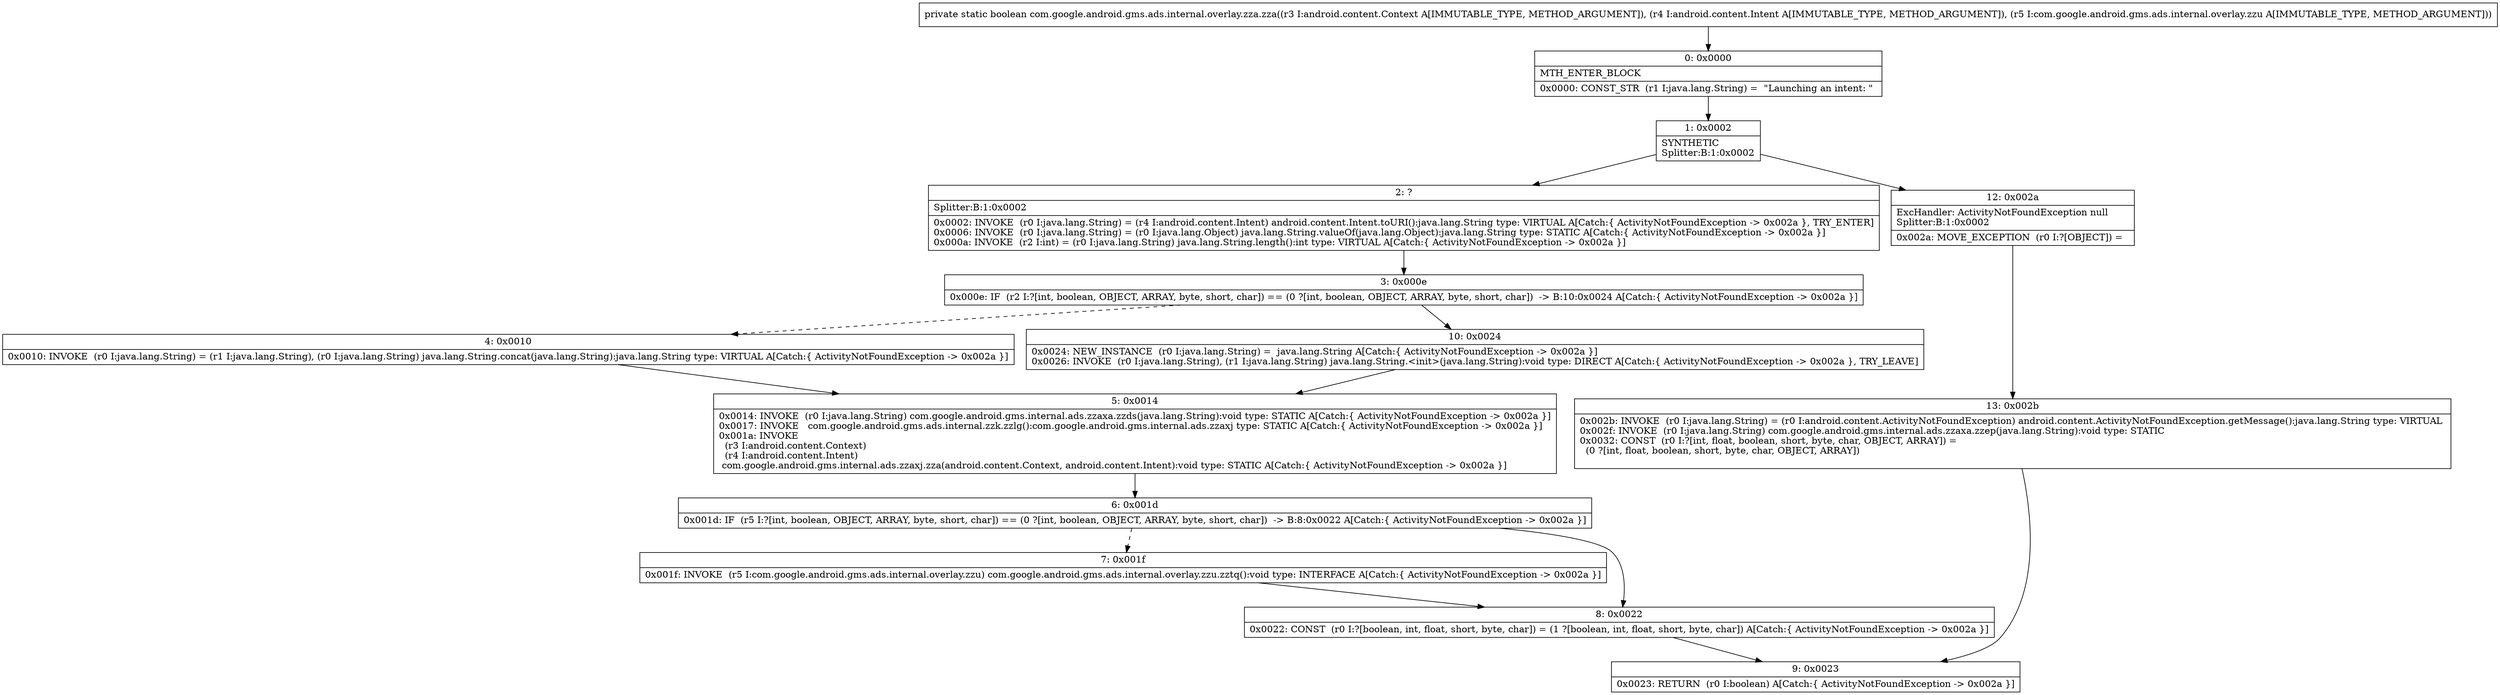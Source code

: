 digraph "CFG forcom.google.android.gms.ads.internal.overlay.zza.zza(Landroid\/content\/Context;Landroid\/content\/Intent;Lcom\/google\/android\/gms\/ads\/internal\/overlay\/zzu;)Z" {
Node_0 [shape=record,label="{0\:\ 0x0000|MTH_ENTER_BLOCK\l|0x0000: CONST_STR  (r1 I:java.lang.String) =  \"Launching an intent: \" \l}"];
Node_1 [shape=record,label="{1\:\ 0x0002|SYNTHETIC\lSplitter:B:1:0x0002\l}"];
Node_2 [shape=record,label="{2\:\ ?|Splitter:B:1:0x0002\l|0x0002: INVOKE  (r0 I:java.lang.String) = (r4 I:android.content.Intent) android.content.Intent.toURI():java.lang.String type: VIRTUAL A[Catch:\{ ActivityNotFoundException \-\> 0x002a \}, TRY_ENTER]\l0x0006: INVOKE  (r0 I:java.lang.String) = (r0 I:java.lang.Object) java.lang.String.valueOf(java.lang.Object):java.lang.String type: STATIC A[Catch:\{ ActivityNotFoundException \-\> 0x002a \}]\l0x000a: INVOKE  (r2 I:int) = (r0 I:java.lang.String) java.lang.String.length():int type: VIRTUAL A[Catch:\{ ActivityNotFoundException \-\> 0x002a \}]\l}"];
Node_3 [shape=record,label="{3\:\ 0x000e|0x000e: IF  (r2 I:?[int, boolean, OBJECT, ARRAY, byte, short, char]) == (0 ?[int, boolean, OBJECT, ARRAY, byte, short, char])  \-\> B:10:0x0024 A[Catch:\{ ActivityNotFoundException \-\> 0x002a \}]\l}"];
Node_4 [shape=record,label="{4\:\ 0x0010|0x0010: INVOKE  (r0 I:java.lang.String) = (r1 I:java.lang.String), (r0 I:java.lang.String) java.lang.String.concat(java.lang.String):java.lang.String type: VIRTUAL A[Catch:\{ ActivityNotFoundException \-\> 0x002a \}]\l}"];
Node_5 [shape=record,label="{5\:\ 0x0014|0x0014: INVOKE  (r0 I:java.lang.String) com.google.android.gms.internal.ads.zzaxa.zzds(java.lang.String):void type: STATIC A[Catch:\{ ActivityNotFoundException \-\> 0x002a \}]\l0x0017: INVOKE   com.google.android.gms.ads.internal.zzk.zzlg():com.google.android.gms.internal.ads.zzaxj type: STATIC A[Catch:\{ ActivityNotFoundException \-\> 0x002a \}]\l0x001a: INVOKE  \l  (r3 I:android.content.Context)\l  (r4 I:android.content.Intent)\l com.google.android.gms.internal.ads.zzaxj.zza(android.content.Context, android.content.Intent):void type: STATIC A[Catch:\{ ActivityNotFoundException \-\> 0x002a \}]\l}"];
Node_6 [shape=record,label="{6\:\ 0x001d|0x001d: IF  (r5 I:?[int, boolean, OBJECT, ARRAY, byte, short, char]) == (0 ?[int, boolean, OBJECT, ARRAY, byte, short, char])  \-\> B:8:0x0022 A[Catch:\{ ActivityNotFoundException \-\> 0x002a \}]\l}"];
Node_7 [shape=record,label="{7\:\ 0x001f|0x001f: INVOKE  (r5 I:com.google.android.gms.ads.internal.overlay.zzu) com.google.android.gms.ads.internal.overlay.zzu.zztq():void type: INTERFACE A[Catch:\{ ActivityNotFoundException \-\> 0x002a \}]\l}"];
Node_8 [shape=record,label="{8\:\ 0x0022|0x0022: CONST  (r0 I:?[boolean, int, float, short, byte, char]) = (1 ?[boolean, int, float, short, byte, char]) A[Catch:\{ ActivityNotFoundException \-\> 0x002a \}]\l}"];
Node_9 [shape=record,label="{9\:\ 0x0023|0x0023: RETURN  (r0 I:boolean) A[Catch:\{ ActivityNotFoundException \-\> 0x002a \}]\l}"];
Node_10 [shape=record,label="{10\:\ 0x0024|0x0024: NEW_INSTANCE  (r0 I:java.lang.String) =  java.lang.String A[Catch:\{ ActivityNotFoundException \-\> 0x002a \}]\l0x0026: INVOKE  (r0 I:java.lang.String), (r1 I:java.lang.String) java.lang.String.\<init\>(java.lang.String):void type: DIRECT A[Catch:\{ ActivityNotFoundException \-\> 0x002a \}, TRY_LEAVE]\l}"];
Node_12 [shape=record,label="{12\:\ 0x002a|ExcHandler: ActivityNotFoundException null\lSplitter:B:1:0x0002\l|0x002a: MOVE_EXCEPTION  (r0 I:?[OBJECT]) =  \l}"];
Node_13 [shape=record,label="{13\:\ 0x002b|0x002b: INVOKE  (r0 I:java.lang.String) = (r0 I:android.content.ActivityNotFoundException) android.content.ActivityNotFoundException.getMessage():java.lang.String type: VIRTUAL \l0x002f: INVOKE  (r0 I:java.lang.String) com.google.android.gms.internal.ads.zzaxa.zzep(java.lang.String):void type: STATIC \l0x0032: CONST  (r0 I:?[int, float, boolean, short, byte, char, OBJECT, ARRAY]) = \l  (0 ?[int, float, boolean, short, byte, char, OBJECT, ARRAY])\l \l}"];
MethodNode[shape=record,label="{private static boolean com.google.android.gms.ads.internal.overlay.zza.zza((r3 I:android.content.Context A[IMMUTABLE_TYPE, METHOD_ARGUMENT]), (r4 I:android.content.Intent A[IMMUTABLE_TYPE, METHOD_ARGUMENT]), (r5 I:com.google.android.gms.ads.internal.overlay.zzu A[IMMUTABLE_TYPE, METHOD_ARGUMENT])) }"];
MethodNode -> Node_0;
Node_0 -> Node_1;
Node_1 -> Node_2;
Node_1 -> Node_12;
Node_2 -> Node_3;
Node_3 -> Node_4[style=dashed];
Node_3 -> Node_10;
Node_4 -> Node_5;
Node_5 -> Node_6;
Node_6 -> Node_7[style=dashed];
Node_6 -> Node_8;
Node_7 -> Node_8;
Node_8 -> Node_9;
Node_10 -> Node_5;
Node_12 -> Node_13;
Node_13 -> Node_9;
}

